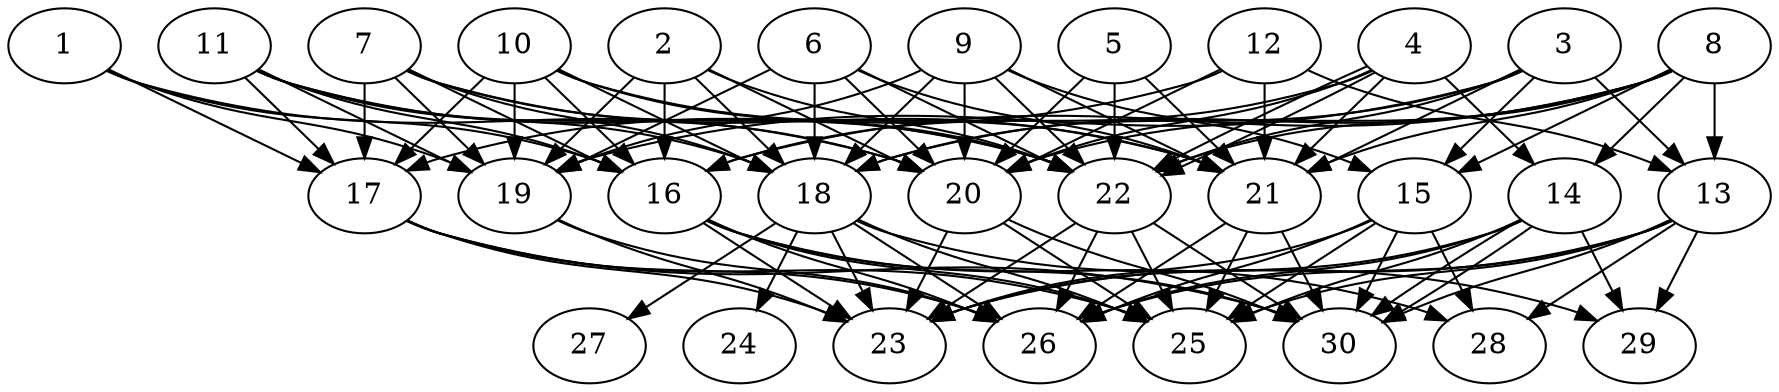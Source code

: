 // DAG automatically generated by daggen at Tue Aug  6 16:27:24 2019
// ./daggen --dot -n 30 --ccr 0.5 --fat 0.7 --regular 0.5 --density 0.9 --mindata 5242880 --maxdata 52428800 
digraph G {
  1 [size="75827200", alpha="0.13", expect_size="37913600"] 
  1 -> 16 [size ="37913600"]
  1 -> 17 [size ="37913600"]
  1 -> 19 [size ="37913600"]
  1 -> 20 [size ="37913600"]
  2 [size="99571712", alpha="0.08", expect_size="49785856"] 
  2 -> 16 [size ="49785856"]
  2 -> 18 [size ="49785856"]
  2 -> 19 [size ="49785856"]
  2 -> 20 [size ="49785856"]
  2 -> 22 [size ="49785856"]
  3 [size="28215296", alpha="0.15", expect_size="14107648"] 
  3 -> 13 [size ="14107648"]
  3 -> 15 [size ="14107648"]
  3 -> 18 [size ="14107648"]
  3 -> 19 [size ="14107648"]
  3 -> 21 [size ="14107648"]
  3 -> 22 [size ="14107648"]
  4 [size="63490048", alpha="0.01", expect_size="31745024"] 
  4 -> 14 [size ="31745024"]
  4 -> 16 [size ="31745024"]
  4 -> 20 [size ="31745024"]
  4 -> 21 [size ="31745024"]
  4 -> 22 [size ="31745024"]
  4 -> 22 [size ="31745024"]
  5 [size="100126720", alpha="0.13", expect_size="50063360"] 
  5 -> 20 [size ="50063360"]
  5 -> 21 [size ="50063360"]
  5 -> 22 [size ="50063360"]
  6 [size="84367360", alpha="0.04", expect_size="42183680"] 
  6 -> 18 [size ="42183680"]
  6 -> 19 [size ="42183680"]
  6 -> 20 [size ="42183680"]
  6 -> 21 [size ="42183680"]
  6 -> 22 [size ="42183680"]
  7 [size="100474880", alpha="0.17", expect_size="50237440"] 
  7 -> 16 [size ="50237440"]
  7 -> 17 [size ="50237440"]
  7 -> 18 [size ="50237440"]
  7 -> 19 [size ="50237440"]
  7 -> 21 [size ="50237440"]
  7 -> 22 [size ="50237440"]
  8 [size="12601344", alpha="0.02", expect_size="6300672"] 
  8 -> 13 [size ="6300672"]
  8 -> 14 [size ="6300672"]
  8 -> 15 [size ="6300672"]
  8 -> 16 [size ="6300672"]
  8 -> 18 [size ="6300672"]
  8 -> 20 [size ="6300672"]
  8 -> 21 [size ="6300672"]
  8 -> 22 [size ="6300672"]
  9 [size="12302336", alpha="0.05", expect_size="6151168"] 
  9 -> 15 [size ="6151168"]
  9 -> 18 [size ="6151168"]
  9 -> 19 [size ="6151168"]
  9 -> 20 [size ="6151168"]
  9 -> 21 [size ="6151168"]
  9 -> 22 [size ="6151168"]
  10 [size="90015744", alpha="0.17", expect_size="45007872"] 
  10 -> 16 [size ="45007872"]
  10 -> 17 [size ="45007872"]
  10 -> 18 [size ="45007872"]
  10 -> 19 [size ="45007872"]
  10 -> 21 [size ="45007872"]
  10 -> 22 [size ="45007872"]
  11 [size="29859840", alpha="0.09", expect_size="14929920"] 
  11 -> 16 [size ="14929920"]
  11 -> 17 [size ="14929920"]
  11 -> 18 [size ="14929920"]
  11 -> 19 [size ="14929920"]
  11 -> 20 [size ="14929920"]
  11 -> 22 [size ="14929920"]
  12 [size="91707392", alpha="0.18", expect_size="45853696"] 
  12 -> 13 [size ="45853696"]
  12 -> 17 [size ="45853696"]
  12 -> 20 [size ="45853696"]
  12 -> 21 [size ="45853696"]
  13 [size="33232896", alpha="0.14", expect_size="16616448"] 
  13 -> 23 [size ="16616448"]
  13 -> 25 [size ="16616448"]
  13 -> 26 [size ="16616448"]
  13 -> 28 [size ="16616448"]
  13 -> 29 [size ="16616448"]
  13 -> 30 [size ="16616448"]
  14 [size="101736448", alpha="0.07", expect_size="50868224"] 
  14 -> 23 [size ="50868224"]
  14 -> 25 [size ="50868224"]
  14 -> 26 [size ="50868224"]
  14 -> 29 [size ="50868224"]
  14 -> 30 [size ="50868224"]
  14 -> 30 [size ="50868224"]
  15 [size="11487232", alpha="0.01", expect_size="5743616"] 
  15 -> 23 [size ="5743616"]
  15 -> 25 [size ="5743616"]
  15 -> 26 [size ="5743616"]
  15 -> 28 [size ="5743616"]
  15 -> 30 [size ="5743616"]
  16 [size="70791168", alpha="0.01", expect_size="35395584"] 
  16 -> 23 [size ="35395584"]
  16 -> 25 [size ="35395584"]
  16 -> 26 [size ="35395584"]
  16 -> 28 [size ="35395584"]
  16 -> 30 [size ="35395584"]
  17 [size="91555840", alpha="0.18", expect_size="45777920"] 
  17 -> 23 [size ="45777920"]
  17 -> 25 [size ="45777920"]
  17 -> 26 [size ="45777920"]
  17 -> 30 [size ="45777920"]
  18 [size="77899776", alpha="0.11", expect_size="38949888"] 
  18 -> 23 [size ="38949888"]
  18 -> 24 [size ="38949888"]
  18 -> 25 [size ="38949888"]
  18 -> 26 [size ="38949888"]
  18 -> 27 [size ="38949888"]
  18 -> 29 [size ="38949888"]
  19 [size="87824384", alpha="0.15", expect_size="43912192"] 
  19 -> 23 [size ="43912192"]
  19 -> 26 [size ="43912192"]
  20 [size="18741248", alpha="0.13", expect_size="9370624"] 
  20 -> 23 [size ="9370624"]
  20 -> 25 [size ="9370624"]
  20 -> 30 [size ="9370624"]
  21 [size="100413440", alpha="0.06", expect_size="50206720"] 
  21 -> 25 [size ="50206720"]
  21 -> 26 [size ="50206720"]
  21 -> 30 [size ="50206720"]
  22 [size="48439296", alpha="0.17", expect_size="24219648"] 
  22 -> 23 [size ="24219648"]
  22 -> 25 [size ="24219648"]
  22 -> 26 [size ="24219648"]
  22 -> 30 [size ="24219648"]
  23 [size="38100992", alpha="0.12", expect_size="19050496"] 
  24 [size="104562688", alpha="0.18", expect_size="52281344"] 
  25 [size="43954176", alpha="0.04", expect_size="21977088"] 
  26 [size="49530880", alpha="0.05", expect_size="24765440"] 
  27 [size="56588288", alpha="0.05", expect_size="28294144"] 
  28 [size="48433152", alpha="0.05", expect_size="24216576"] 
  29 [size="102418432", alpha="0.06", expect_size="51209216"] 
  30 [size="76650496", alpha="0.04", expect_size="38325248"] 
}
